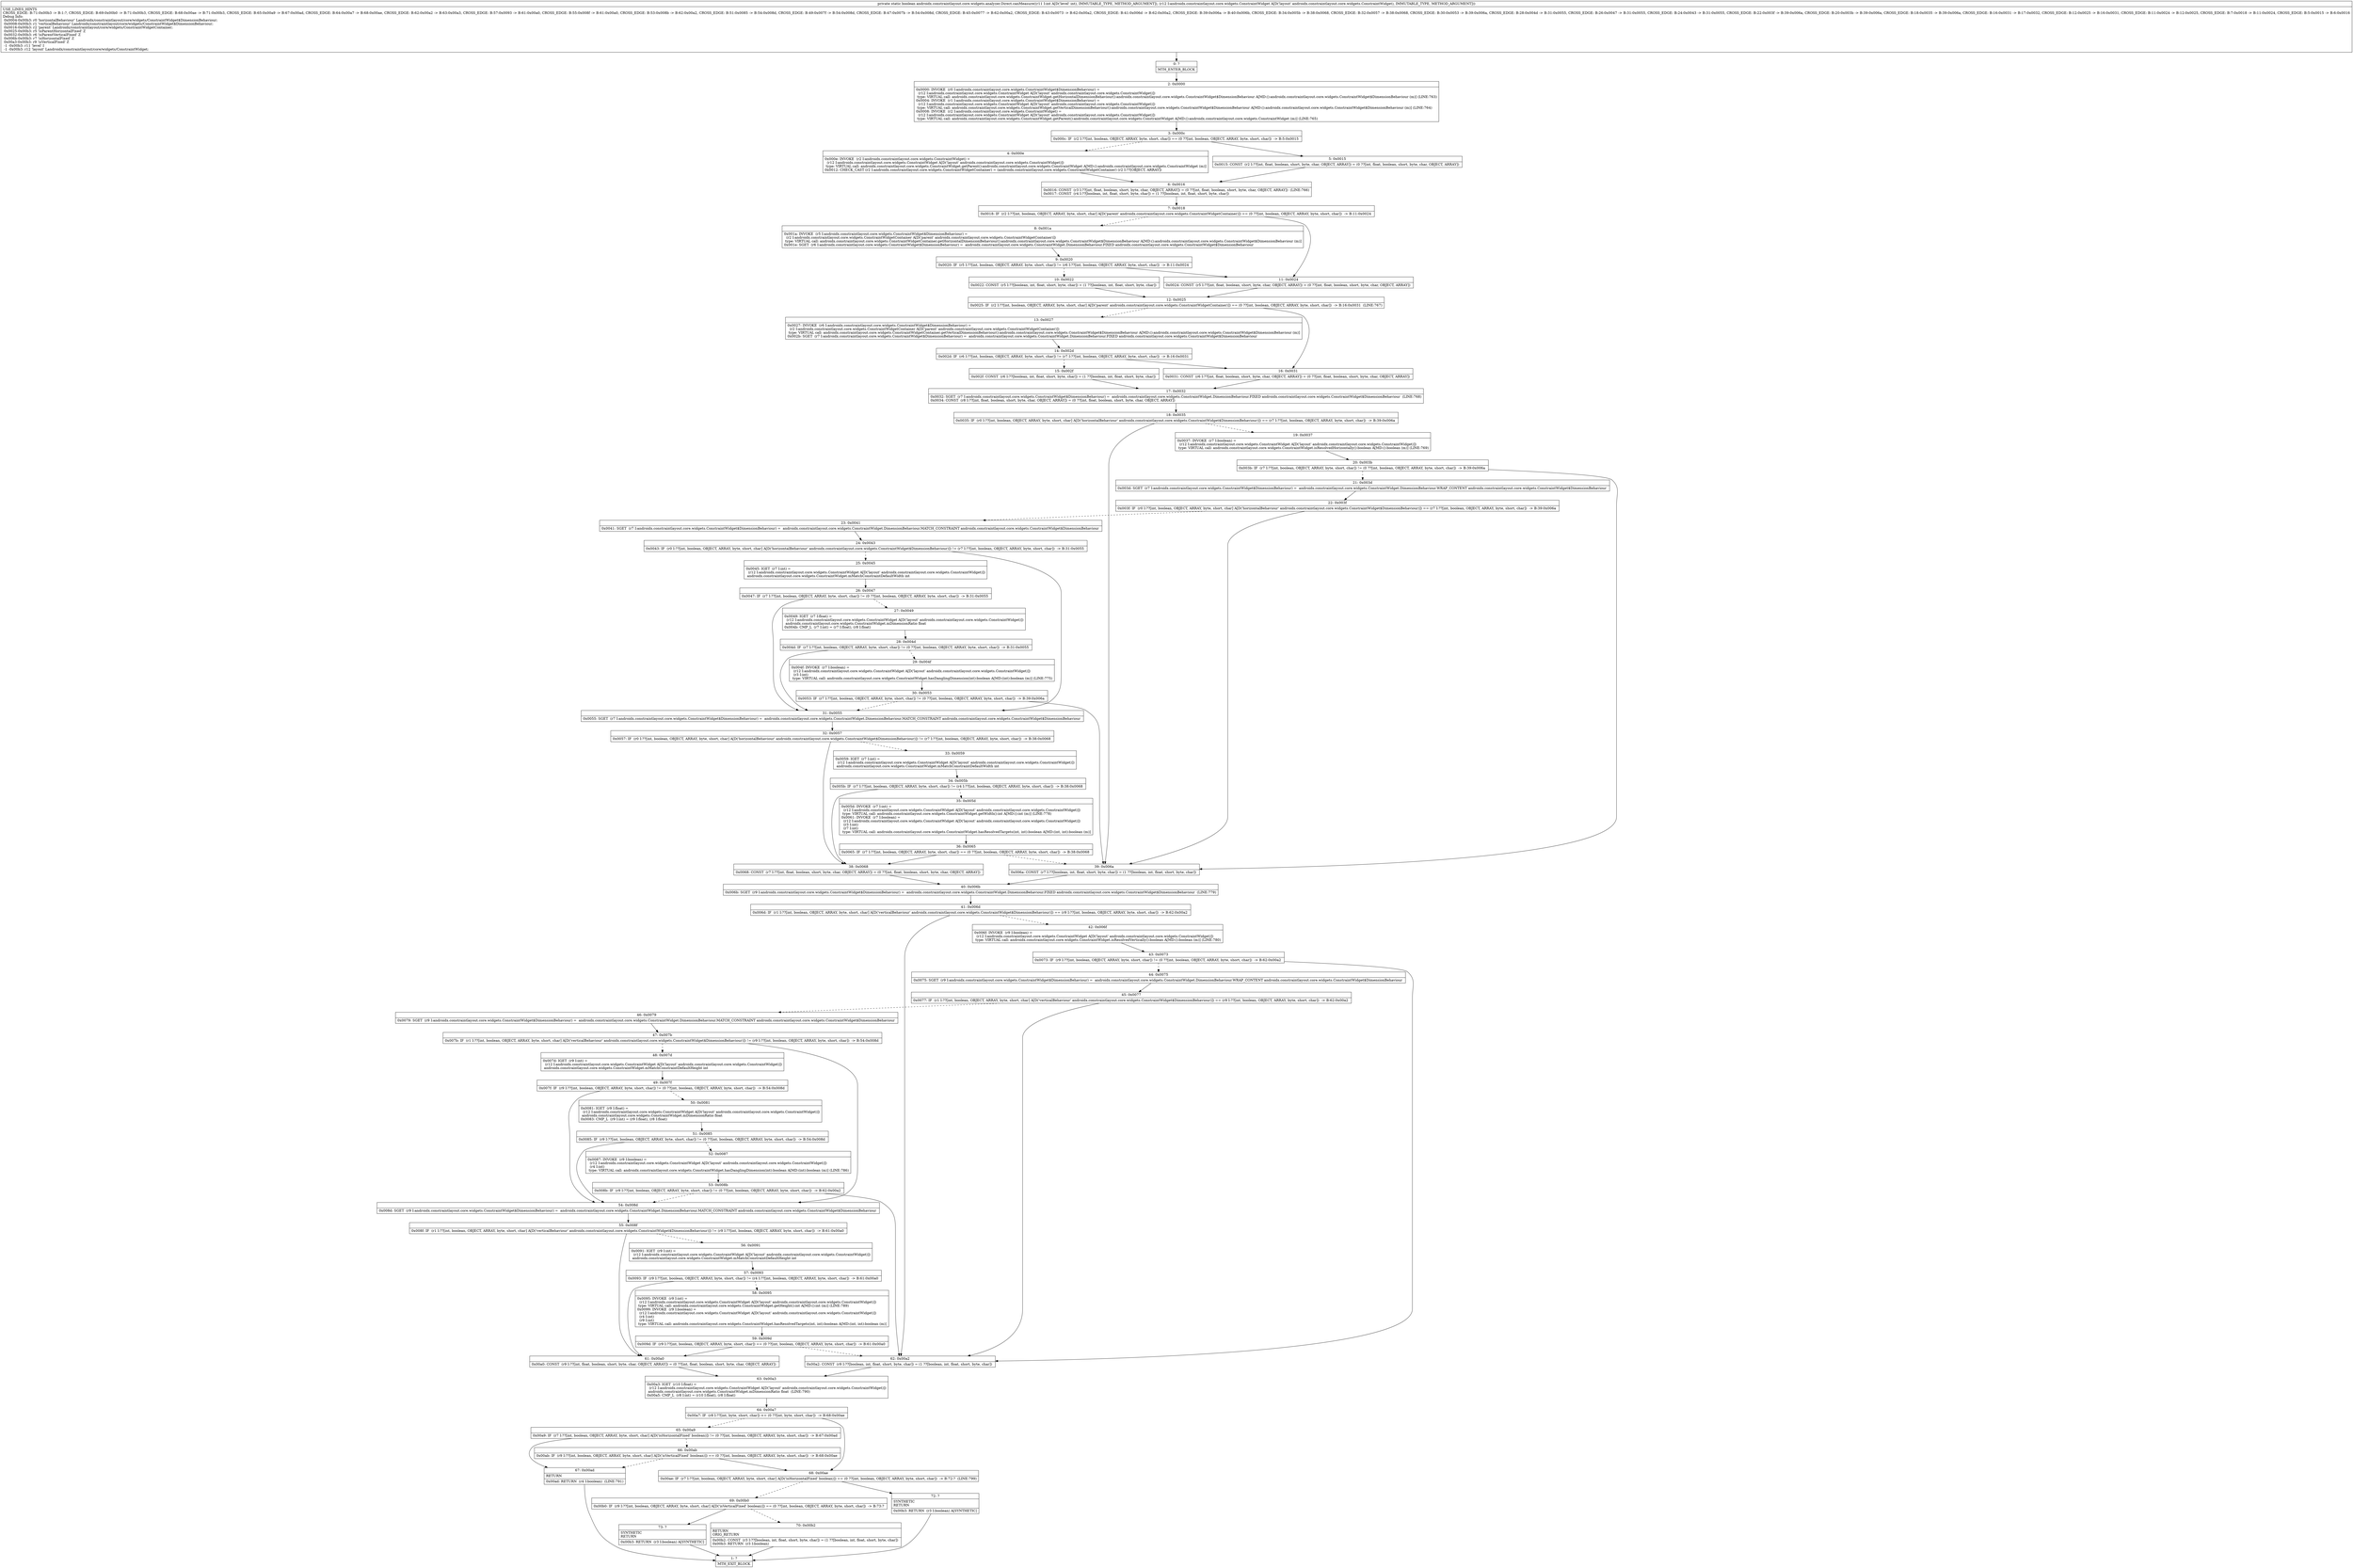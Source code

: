 digraph "CFG forandroidx.constraintlayout.core.widgets.analyzer.Direct.canMeasure(ILandroidx\/constraintlayout\/core\/widgets\/ConstraintWidget;)Z" {
Node_0 [shape=record,label="{0\:\ ?|MTH_ENTER_BLOCK\l}"];
Node_2 [shape=record,label="{2\:\ 0x0000|0x0000: INVOKE  (r0 I:androidx.constraintlayout.core.widgets.ConstraintWidget$DimensionBehaviour) = \l  (r12 I:androidx.constraintlayout.core.widgets.ConstraintWidget A[D('layout' androidx.constraintlayout.core.widgets.ConstraintWidget)])\l type: VIRTUAL call: androidx.constraintlayout.core.widgets.ConstraintWidget.getHorizontalDimensionBehaviour():androidx.constraintlayout.core.widgets.ConstraintWidget$DimensionBehaviour A[MD:():androidx.constraintlayout.core.widgets.ConstraintWidget$DimensionBehaviour (m)] (LINE:763)\l0x0004: INVOKE  (r1 I:androidx.constraintlayout.core.widgets.ConstraintWidget$DimensionBehaviour) = \l  (r12 I:androidx.constraintlayout.core.widgets.ConstraintWidget A[D('layout' androidx.constraintlayout.core.widgets.ConstraintWidget)])\l type: VIRTUAL call: androidx.constraintlayout.core.widgets.ConstraintWidget.getVerticalDimensionBehaviour():androidx.constraintlayout.core.widgets.ConstraintWidget$DimensionBehaviour A[MD:():androidx.constraintlayout.core.widgets.ConstraintWidget$DimensionBehaviour (m)] (LINE:764)\l0x0008: INVOKE  (r2 I:androidx.constraintlayout.core.widgets.ConstraintWidget) = \l  (r12 I:androidx.constraintlayout.core.widgets.ConstraintWidget A[D('layout' androidx.constraintlayout.core.widgets.ConstraintWidget)])\l type: VIRTUAL call: androidx.constraintlayout.core.widgets.ConstraintWidget.getParent():androidx.constraintlayout.core.widgets.ConstraintWidget A[MD:():androidx.constraintlayout.core.widgets.ConstraintWidget (m)] (LINE:765)\l}"];
Node_3 [shape=record,label="{3\:\ 0x000c|0x000c: IF  (r2 I:??[int, boolean, OBJECT, ARRAY, byte, short, char]) == (0 ??[int, boolean, OBJECT, ARRAY, byte, short, char])  \-\> B:5:0x0015 \l}"];
Node_4 [shape=record,label="{4\:\ 0x000e|0x000e: INVOKE  (r2 I:androidx.constraintlayout.core.widgets.ConstraintWidget) = \l  (r12 I:androidx.constraintlayout.core.widgets.ConstraintWidget A[D('layout' androidx.constraintlayout.core.widgets.ConstraintWidget)])\l type: VIRTUAL call: androidx.constraintlayout.core.widgets.ConstraintWidget.getParent():androidx.constraintlayout.core.widgets.ConstraintWidget A[MD:():androidx.constraintlayout.core.widgets.ConstraintWidget (m)]\l0x0012: CHECK_CAST (r2 I:androidx.constraintlayout.core.widgets.ConstraintWidgetContainer) = (androidx.constraintlayout.core.widgets.ConstraintWidgetContainer) (r2 I:??[OBJECT, ARRAY]) \l}"];
Node_6 [shape=record,label="{6\:\ 0x0016|0x0016: CONST  (r3 I:??[int, float, boolean, short, byte, char, OBJECT, ARRAY]) = (0 ??[int, float, boolean, short, byte, char, OBJECT, ARRAY])  (LINE:766)\l0x0017: CONST  (r4 I:??[boolean, int, float, short, byte, char]) = (1 ??[boolean, int, float, short, byte, char]) \l}"];
Node_7 [shape=record,label="{7\:\ 0x0018|0x0018: IF  (r2 I:??[int, boolean, OBJECT, ARRAY, byte, short, char] A[D('parent' androidx.constraintlayout.core.widgets.ConstraintWidgetContainer)]) == (0 ??[int, boolean, OBJECT, ARRAY, byte, short, char])  \-\> B:11:0x0024 \l}"];
Node_8 [shape=record,label="{8\:\ 0x001a|0x001a: INVOKE  (r5 I:androidx.constraintlayout.core.widgets.ConstraintWidget$DimensionBehaviour) = \l  (r2 I:androidx.constraintlayout.core.widgets.ConstraintWidgetContainer A[D('parent' androidx.constraintlayout.core.widgets.ConstraintWidgetContainer)])\l type: VIRTUAL call: androidx.constraintlayout.core.widgets.ConstraintWidgetContainer.getHorizontalDimensionBehaviour():androidx.constraintlayout.core.widgets.ConstraintWidget$DimensionBehaviour A[MD:():androidx.constraintlayout.core.widgets.ConstraintWidget$DimensionBehaviour (m)]\l0x001e: SGET  (r6 I:androidx.constraintlayout.core.widgets.ConstraintWidget$DimensionBehaviour) =  androidx.constraintlayout.core.widgets.ConstraintWidget.DimensionBehaviour.FIXED androidx.constraintlayout.core.widgets.ConstraintWidget$DimensionBehaviour \l}"];
Node_9 [shape=record,label="{9\:\ 0x0020|0x0020: IF  (r5 I:??[int, boolean, OBJECT, ARRAY, byte, short, char]) != (r6 I:??[int, boolean, OBJECT, ARRAY, byte, short, char])  \-\> B:11:0x0024 \l}"];
Node_10 [shape=record,label="{10\:\ 0x0022|0x0022: CONST  (r5 I:??[boolean, int, float, short, byte, char]) = (1 ??[boolean, int, float, short, byte, char]) \l}"];
Node_12 [shape=record,label="{12\:\ 0x0025|0x0025: IF  (r2 I:??[int, boolean, OBJECT, ARRAY, byte, short, char] A[D('parent' androidx.constraintlayout.core.widgets.ConstraintWidgetContainer)]) == (0 ??[int, boolean, OBJECT, ARRAY, byte, short, char])  \-\> B:16:0x0031  (LINE:767)\l}"];
Node_13 [shape=record,label="{13\:\ 0x0027|0x0027: INVOKE  (r6 I:androidx.constraintlayout.core.widgets.ConstraintWidget$DimensionBehaviour) = \l  (r2 I:androidx.constraintlayout.core.widgets.ConstraintWidgetContainer A[D('parent' androidx.constraintlayout.core.widgets.ConstraintWidgetContainer)])\l type: VIRTUAL call: androidx.constraintlayout.core.widgets.ConstraintWidgetContainer.getVerticalDimensionBehaviour():androidx.constraintlayout.core.widgets.ConstraintWidget$DimensionBehaviour A[MD:():androidx.constraintlayout.core.widgets.ConstraintWidget$DimensionBehaviour (m)]\l0x002b: SGET  (r7 I:androidx.constraintlayout.core.widgets.ConstraintWidget$DimensionBehaviour) =  androidx.constraintlayout.core.widgets.ConstraintWidget.DimensionBehaviour.FIXED androidx.constraintlayout.core.widgets.ConstraintWidget$DimensionBehaviour \l}"];
Node_14 [shape=record,label="{14\:\ 0x002d|0x002d: IF  (r6 I:??[int, boolean, OBJECT, ARRAY, byte, short, char]) != (r7 I:??[int, boolean, OBJECT, ARRAY, byte, short, char])  \-\> B:16:0x0031 \l}"];
Node_15 [shape=record,label="{15\:\ 0x002f|0x002f: CONST  (r6 I:??[boolean, int, float, short, byte, char]) = (1 ??[boolean, int, float, short, byte, char]) \l}"];
Node_17 [shape=record,label="{17\:\ 0x0032|0x0032: SGET  (r7 I:androidx.constraintlayout.core.widgets.ConstraintWidget$DimensionBehaviour) =  androidx.constraintlayout.core.widgets.ConstraintWidget.DimensionBehaviour.FIXED androidx.constraintlayout.core.widgets.ConstraintWidget$DimensionBehaviour  (LINE:768)\l0x0034: CONST  (r8 I:??[int, float, boolean, short, byte, char, OBJECT, ARRAY]) = (0 ??[int, float, boolean, short, byte, char, OBJECT, ARRAY]) \l}"];
Node_18 [shape=record,label="{18\:\ 0x0035|0x0035: IF  (r0 I:??[int, boolean, OBJECT, ARRAY, byte, short, char] A[D('horizontalBehaviour' androidx.constraintlayout.core.widgets.ConstraintWidget$DimensionBehaviour)]) == (r7 I:??[int, boolean, OBJECT, ARRAY, byte, short, char])  \-\> B:39:0x006a \l}"];
Node_19 [shape=record,label="{19\:\ 0x0037|0x0037: INVOKE  (r7 I:boolean) = \l  (r12 I:androidx.constraintlayout.core.widgets.ConstraintWidget A[D('layout' androidx.constraintlayout.core.widgets.ConstraintWidget)])\l type: VIRTUAL call: androidx.constraintlayout.core.widgets.ConstraintWidget.isResolvedHorizontally():boolean A[MD:():boolean (m)] (LINE:769)\l}"];
Node_20 [shape=record,label="{20\:\ 0x003b|0x003b: IF  (r7 I:??[int, boolean, OBJECT, ARRAY, byte, short, char]) != (0 ??[int, boolean, OBJECT, ARRAY, byte, short, char])  \-\> B:39:0x006a \l}"];
Node_21 [shape=record,label="{21\:\ 0x003d|0x003d: SGET  (r7 I:androidx.constraintlayout.core.widgets.ConstraintWidget$DimensionBehaviour) =  androidx.constraintlayout.core.widgets.ConstraintWidget.DimensionBehaviour.WRAP_CONTENT androidx.constraintlayout.core.widgets.ConstraintWidget$DimensionBehaviour \l}"];
Node_22 [shape=record,label="{22\:\ 0x003f|0x003f: IF  (r0 I:??[int, boolean, OBJECT, ARRAY, byte, short, char] A[D('horizontalBehaviour' androidx.constraintlayout.core.widgets.ConstraintWidget$DimensionBehaviour)]) == (r7 I:??[int, boolean, OBJECT, ARRAY, byte, short, char])  \-\> B:39:0x006a \l}"];
Node_23 [shape=record,label="{23\:\ 0x0041|0x0041: SGET  (r7 I:androidx.constraintlayout.core.widgets.ConstraintWidget$DimensionBehaviour) =  androidx.constraintlayout.core.widgets.ConstraintWidget.DimensionBehaviour.MATCH_CONSTRAINT androidx.constraintlayout.core.widgets.ConstraintWidget$DimensionBehaviour \l}"];
Node_24 [shape=record,label="{24\:\ 0x0043|0x0043: IF  (r0 I:??[int, boolean, OBJECT, ARRAY, byte, short, char] A[D('horizontalBehaviour' androidx.constraintlayout.core.widgets.ConstraintWidget$DimensionBehaviour)]) != (r7 I:??[int, boolean, OBJECT, ARRAY, byte, short, char])  \-\> B:31:0x0055 \l}"];
Node_25 [shape=record,label="{25\:\ 0x0045|0x0045: IGET  (r7 I:int) = \l  (r12 I:androidx.constraintlayout.core.widgets.ConstraintWidget A[D('layout' androidx.constraintlayout.core.widgets.ConstraintWidget)])\l androidx.constraintlayout.core.widgets.ConstraintWidget.mMatchConstraintDefaultWidth int \l}"];
Node_26 [shape=record,label="{26\:\ 0x0047|0x0047: IF  (r7 I:??[int, boolean, OBJECT, ARRAY, byte, short, char]) != (0 ??[int, boolean, OBJECT, ARRAY, byte, short, char])  \-\> B:31:0x0055 \l}"];
Node_27 [shape=record,label="{27\:\ 0x0049|0x0049: IGET  (r7 I:float) = \l  (r12 I:androidx.constraintlayout.core.widgets.ConstraintWidget A[D('layout' androidx.constraintlayout.core.widgets.ConstraintWidget)])\l androidx.constraintlayout.core.widgets.ConstraintWidget.mDimensionRatio float \l0x004b: CMP_L  (r7 I:int) = (r7 I:float), (r8 I:float) \l}"];
Node_28 [shape=record,label="{28\:\ 0x004d|0x004d: IF  (r7 I:??[int, boolean, OBJECT, ARRAY, byte, short, char]) != (0 ??[int, boolean, OBJECT, ARRAY, byte, short, char])  \-\> B:31:0x0055 \l}"];
Node_29 [shape=record,label="{29\:\ 0x004f|0x004f: INVOKE  (r7 I:boolean) = \l  (r12 I:androidx.constraintlayout.core.widgets.ConstraintWidget A[D('layout' androidx.constraintlayout.core.widgets.ConstraintWidget)])\l  (r3 I:int)\l type: VIRTUAL call: androidx.constraintlayout.core.widgets.ConstraintWidget.hasDanglingDimension(int):boolean A[MD:(int):boolean (m)] (LINE:775)\l}"];
Node_30 [shape=record,label="{30\:\ 0x0053|0x0053: IF  (r7 I:??[int, boolean, OBJECT, ARRAY, byte, short, char]) != (0 ??[int, boolean, OBJECT, ARRAY, byte, short, char])  \-\> B:39:0x006a \l}"];
Node_31 [shape=record,label="{31\:\ 0x0055|0x0055: SGET  (r7 I:androidx.constraintlayout.core.widgets.ConstraintWidget$DimensionBehaviour) =  androidx.constraintlayout.core.widgets.ConstraintWidget.DimensionBehaviour.MATCH_CONSTRAINT androidx.constraintlayout.core.widgets.ConstraintWidget$DimensionBehaviour \l}"];
Node_32 [shape=record,label="{32\:\ 0x0057|0x0057: IF  (r0 I:??[int, boolean, OBJECT, ARRAY, byte, short, char] A[D('horizontalBehaviour' androidx.constraintlayout.core.widgets.ConstraintWidget$DimensionBehaviour)]) != (r7 I:??[int, boolean, OBJECT, ARRAY, byte, short, char])  \-\> B:38:0x0068 \l}"];
Node_33 [shape=record,label="{33\:\ 0x0059|0x0059: IGET  (r7 I:int) = \l  (r12 I:androidx.constraintlayout.core.widgets.ConstraintWidget A[D('layout' androidx.constraintlayout.core.widgets.ConstraintWidget)])\l androidx.constraintlayout.core.widgets.ConstraintWidget.mMatchConstraintDefaultWidth int \l}"];
Node_34 [shape=record,label="{34\:\ 0x005b|0x005b: IF  (r7 I:??[int, boolean, OBJECT, ARRAY, byte, short, char]) != (r4 I:??[int, boolean, OBJECT, ARRAY, byte, short, char])  \-\> B:38:0x0068 \l}"];
Node_35 [shape=record,label="{35\:\ 0x005d|0x005d: INVOKE  (r7 I:int) = \l  (r12 I:androidx.constraintlayout.core.widgets.ConstraintWidget A[D('layout' androidx.constraintlayout.core.widgets.ConstraintWidget)])\l type: VIRTUAL call: androidx.constraintlayout.core.widgets.ConstraintWidget.getWidth():int A[MD:():int (m)] (LINE:778)\l0x0061: INVOKE  (r7 I:boolean) = \l  (r12 I:androidx.constraintlayout.core.widgets.ConstraintWidget A[D('layout' androidx.constraintlayout.core.widgets.ConstraintWidget)])\l  (r3 I:int)\l  (r7 I:int)\l type: VIRTUAL call: androidx.constraintlayout.core.widgets.ConstraintWidget.hasResolvedTargets(int, int):boolean A[MD:(int, int):boolean (m)]\l}"];
Node_36 [shape=record,label="{36\:\ 0x0065|0x0065: IF  (r7 I:??[int, boolean, OBJECT, ARRAY, byte, short, char]) == (0 ??[int, boolean, OBJECT, ARRAY, byte, short, char])  \-\> B:38:0x0068 \l}"];
Node_38 [shape=record,label="{38\:\ 0x0068|0x0068: CONST  (r7 I:??[int, float, boolean, short, byte, char, OBJECT, ARRAY]) = (0 ??[int, float, boolean, short, byte, char, OBJECT, ARRAY]) \l}"];
Node_40 [shape=record,label="{40\:\ 0x006b|0x006b: SGET  (r9 I:androidx.constraintlayout.core.widgets.ConstraintWidget$DimensionBehaviour) =  androidx.constraintlayout.core.widgets.ConstraintWidget.DimensionBehaviour.FIXED androidx.constraintlayout.core.widgets.ConstraintWidget$DimensionBehaviour  (LINE:779)\l}"];
Node_41 [shape=record,label="{41\:\ 0x006d|0x006d: IF  (r1 I:??[int, boolean, OBJECT, ARRAY, byte, short, char] A[D('verticalBehaviour' androidx.constraintlayout.core.widgets.ConstraintWidget$DimensionBehaviour)]) == (r9 I:??[int, boolean, OBJECT, ARRAY, byte, short, char])  \-\> B:62:0x00a2 \l}"];
Node_42 [shape=record,label="{42\:\ 0x006f|0x006f: INVOKE  (r9 I:boolean) = \l  (r12 I:androidx.constraintlayout.core.widgets.ConstraintWidget A[D('layout' androidx.constraintlayout.core.widgets.ConstraintWidget)])\l type: VIRTUAL call: androidx.constraintlayout.core.widgets.ConstraintWidget.isResolvedVertically():boolean A[MD:():boolean (m)] (LINE:780)\l}"];
Node_43 [shape=record,label="{43\:\ 0x0073|0x0073: IF  (r9 I:??[int, boolean, OBJECT, ARRAY, byte, short, char]) != (0 ??[int, boolean, OBJECT, ARRAY, byte, short, char])  \-\> B:62:0x00a2 \l}"];
Node_44 [shape=record,label="{44\:\ 0x0075|0x0075: SGET  (r9 I:androidx.constraintlayout.core.widgets.ConstraintWidget$DimensionBehaviour) =  androidx.constraintlayout.core.widgets.ConstraintWidget.DimensionBehaviour.WRAP_CONTENT androidx.constraintlayout.core.widgets.ConstraintWidget$DimensionBehaviour \l}"];
Node_45 [shape=record,label="{45\:\ 0x0077|0x0077: IF  (r1 I:??[int, boolean, OBJECT, ARRAY, byte, short, char] A[D('verticalBehaviour' androidx.constraintlayout.core.widgets.ConstraintWidget$DimensionBehaviour)]) == (r9 I:??[int, boolean, OBJECT, ARRAY, byte, short, char])  \-\> B:62:0x00a2 \l}"];
Node_46 [shape=record,label="{46\:\ 0x0079|0x0079: SGET  (r9 I:androidx.constraintlayout.core.widgets.ConstraintWidget$DimensionBehaviour) =  androidx.constraintlayout.core.widgets.ConstraintWidget.DimensionBehaviour.MATCH_CONSTRAINT androidx.constraintlayout.core.widgets.ConstraintWidget$DimensionBehaviour \l}"];
Node_47 [shape=record,label="{47\:\ 0x007b|0x007b: IF  (r1 I:??[int, boolean, OBJECT, ARRAY, byte, short, char] A[D('verticalBehaviour' androidx.constraintlayout.core.widgets.ConstraintWidget$DimensionBehaviour)]) != (r9 I:??[int, boolean, OBJECT, ARRAY, byte, short, char])  \-\> B:54:0x008d \l}"];
Node_48 [shape=record,label="{48\:\ 0x007d|0x007d: IGET  (r9 I:int) = \l  (r12 I:androidx.constraintlayout.core.widgets.ConstraintWidget A[D('layout' androidx.constraintlayout.core.widgets.ConstraintWidget)])\l androidx.constraintlayout.core.widgets.ConstraintWidget.mMatchConstraintDefaultHeight int \l}"];
Node_49 [shape=record,label="{49\:\ 0x007f|0x007f: IF  (r9 I:??[int, boolean, OBJECT, ARRAY, byte, short, char]) != (0 ??[int, boolean, OBJECT, ARRAY, byte, short, char])  \-\> B:54:0x008d \l}"];
Node_50 [shape=record,label="{50\:\ 0x0081|0x0081: IGET  (r9 I:float) = \l  (r12 I:androidx.constraintlayout.core.widgets.ConstraintWidget A[D('layout' androidx.constraintlayout.core.widgets.ConstraintWidget)])\l androidx.constraintlayout.core.widgets.ConstraintWidget.mDimensionRatio float \l0x0083: CMP_L  (r9 I:int) = (r9 I:float), (r8 I:float) \l}"];
Node_51 [shape=record,label="{51\:\ 0x0085|0x0085: IF  (r9 I:??[int, boolean, OBJECT, ARRAY, byte, short, char]) != (0 ??[int, boolean, OBJECT, ARRAY, byte, short, char])  \-\> B:54:0x008d \l}"];
Node_52 [shape=record,label="{52\:\ 0x0087|0x0087: INVOKE  (r9 I:boolean) = \l  (r12 I:androidx.constraintlayout.core.widgets.ConstraintWidget A[D('layout' androidx.constraintlayout.core.widgets.ConstraintWidget)])\l  (r4 I:int)\l type: VIRTUAL call: androidx.constraintlayout.core.widgets.ConstraintWidget.hasDanglingDimension(int):boolean A[MD:(int):boolean (m)] (LINE:786)\l}"];
Node_53 [shape=record,label="{53\:\ 0x008b|0x008b: IF  (r9 I:??[int, boolean, OBJECT, ARRAY, byte, short, char]) != (0 ??[int, boolean, OBJECT, ARRAY, byte, short, char])  \-\> B:62:0x00a2 \l}"];
Node_54 [shape=record,label="{54\:\ 0x008d|0x008d: SGET  (r9 I:androidx.constraintlayout.core.widgets.ConstraintWidget$DimensionBehaviour) =  androidx.constraintlayout.core.widgets.ConstraintWidget.DimensionBehaviour.MATCH_CONSTRAINT androidx.constraintlayout.core.widgets.ConstraintWidget$DimensionBehaviour \l}"];
Node_55 [shape=record,label="{55\:\ 0x008f|0x008f: IF  (r1 I:??[int, boolean, OBJECT, ARRAY, byte, short, char] A[D('verticalBehaviour' androidx.constraintlayout.core.widgets.ConstraintWidget$DimensionBehaviour)]) != (r9 I:??[int, boolean, OBJECT, ARRAY, byte, short, char])  \-\> B:61:0x00a0 \l}"];
Node_56 [shape=record,label="{56\:\ 0x0091|0x0091: IGET  (r9 I:int) = \l  (r12 I:androidx.constraintlayout.core.widgets.ConstraintWidget A[D('layout' androidx.constraintlayout.core.widgets.ConstraintWidget)])\l androidx.constraintlayout.core.widgets.ConstraintWidget.mMatchConstraintDefaultHeight int \l}"];
Node_57 [shape=record,label="{57\:\ 0x0093|0x0093: IF  (r9 I:??[int, boolean, OBJECT, ARRAY, byte, short, char]) != (r4 I:??[int, boolean, OBJECT, ARRAY, byte, short, char])  \-\> B:61:0x00a0 \l}"];
Node_58 [shape=record,label="{58\:\ 0x0095|0x0095: INVOKE  (r9 I:int) = \l  (r12 I:androidx.constraintlayout.core.widgets.ConstraintWidget A[D('layout' androidx.constraintlayout.core.widgets.ConstraintWidget)])\l type: VIRTUAL call: androidx.constraintlayout.core.widgets.ConstraintWidget.getHeight():int A[MD:():int (m)] (LINE:789)\l0x0099: INVOKE  (r9 I:boolean) = \l  (r12 I:androidx.constraintlayout.core.widgets.ConstraintWidget A[D('layout' androidx.constraintlayout.core.widgets.ConstraintWidget)])\l  (r4 I:int)\l  (r9 I:int)\l type: VIRTUAL call: androidx.constraintlayout.core.widgets.ConstraintWidget.hasResolvedTargets(int, int):boolean A[MD:(int, int):boolean (m)]\l}"];
Node_59 [shape=record,label="{59\:\ 0x009d|0x009d: IF  (r9 I:??[int, boolean, OBJECT, ARRAY, byte, short, char]) == (0 ??[int, boolean, OBJECT, ARRAY, byte, short, char])  \-\> B:61:0x00a0 \l}"];
Node_61 [shape=record,label="{61\:\ 0x00a0|0x00a0: CONST  (r9 I:??[int, float, boolean, short, byte, char, OBJECT, ARRAY]) = (0 ??[int, float, boolean, short, byte, char, OBJECT, ARRAY]) \l}"];
Node_63 [shape=record,label="{63\:\ 0x00a3|0x00a3: IGET  (r10 I:float) = \l  (r12 I:androidx.constraintlayout.core.widgets.ConstraintWidget A[D('layout' androidx.constraintlayout.core.widgets.ConstraintWidget)])\l androidx.constraintlayout.core.widgets.ConstraintWidget.mDimensionRatio float  (LINE:790)\l0x00a5: CMP_L  (r8 I:int) = (r10 I:float), (r8 I:float) \l}"];
Node_64 [shape=record,label="{64\:\ 0x00a7|0x00a7: IF  (r8 I:??[int, byte, short, char]) \<= (0 ??[int, byte, short, char])  \-\> B:68:0x00ae \l}"];
Node_65 [shape=record,label="{65\:\ 0x00a9|0x00a9: IF  (r7 I:??[int, boolean, OBJECT, ARRAY, byte, short, char] A[D('isHorizontalFixed' boolean)]) != (0 ??[int, boolean, OBJECT, ARRAY, byte, short, char])  \-\> B:67:0x00ad \l}"];
Node_66 [shape=record,label="{66\:\ 0x00ab|0x00ab: IF  (r9 I:??[int, boolean, OBJECT, ARRAY, byte, short, char] A[D('isVerticalFixed' boolean)]) == (0 ??[int, boolean, OBJECT, ARRAY, byte, short, char])  \-\> B:68:0x00ae \l}"];
Node_67 [shape=record,label="{67\:\ 0x00ad|RETURN\l|0x00ad: RETURN  (r4 I:boolean)  (LINE:791)\l}"];
Node_1 [shape=record,label="{1\:\ ?|MTH_EXIT_BLOCK\l}"];
Node_68 [shape=record,label="{68\:\ 0x00ae|0x00ae: IF  (r7 I:??[int, boolean, OBJECT, ARRAY, byte, short, char] A[D('isHorizontalFixed' boolean)]) == (0 ??[int, boolean, OBJECT, ARRAY, byte, short, char])  \-\> B:72:?  (LINE:799)\l}"];
Node_69 [shape=record,label="{69\:\ 0x00b0|0x00b0: IF  (r9 I:??[int, boolean, OBJECT, ARRAY, byte, short, char] A[D('isVerticalFixed' boolean)]) == (0 ??[int, boolean, OBJECT, ARRAY, byte, short, char])  \-\> B:73:? \l}"];
Node_70 [shape=record,label="{70\:\ 0x00b2|RETURN\lORIG_RETURN\l|0x00b2: CONST  (r3 I:??[boolean, int, float, short, byte, char]) = (1 ??[boolean, int, float, short, byte, char]) \l0x00b3: RETURN  (r3 I:boolean) \l}"];
Node_73 [shape=record,label="{73\:\ ?|SYNTHETIC\lRETURN\l|0x00b3: RETURN  (r3 I:boolean) A[SYNTHETIC]\l}"];
Node_72 [shape=record,label="{72\:\ ?|SYNTHETIC\lRETURN\l|0x00b3: RETURN  (r3 I:boolean) A[SYNTHETIC]\l}"];
Node_62 [shape=record,label="{62\:\ 0x00a2|0x00a2: CONST  (r9 I:??[boolean, int, float, short, byte, char]) = (1 ??[boolean, int, float, short, byte, char]) \l}"];
Node_39 [shape=record,label="{39\:\ 0x006a|0x006a: CONST  (r7 I:??[boolean, int, float, short, byte, char]) = (1 ??[boolean, int, float, short, byte, char]) \l}"];
Node_16 [shape=record,label="{16\:\ 0x0031|0x0031: CONST  (r6 I:??[int, float, boolean, short, byte, char, OBJECT, ARRAY]) = (0 ??[int, float, boolean, short, byte, char, OBJECT, ARRAY]) \l}"];
Node_11 [shape=record,label="{11\:\ 0x0024|0x0024: CONST  (r5 I:??[int, float, boolean, short, byte, char, OBJECT, ARRAY]) = (0 ??[int, float, boolean, short, byte, char, OBJECT, ARRAY]) \l}"];
Node_5 [shape=record,label="{5\:\ 0x0015|0x0015: CONST  (r2 I:??[int, float, boolean, short, byte, char, OBJECT, ARRAY]) = (0 ??[int, float, boolean, short, byte, char, OBJECT, ARRAY]) \l}"];
MethodNode[shape=record,label="{private static boolean androidx.constraintlayout.core.widgets.analyzer.Direct.canMeasure((r11 I:int A[D('level' int), IMMUTABLE_TYPE, METHOD_ARGUMENT]), (r12 I:androidx.constraintlayout.core.widgets.ConstraintWidget A[D('layout' androidx.constraintlayout.core.widgets.ConstraintWidget), IMMUTABLE_TYPE, METHOD_ARGUMENT]))  | USE_LINES_HINTS\lCROSS_EDGE: B:71:0x00b3 \-\> B:1:?, CROSS_EDGE: B:69:0x00b0 \-\> B:71:0x00b3, CROSS_EDGE: B:68:0x00ae \-\> B:71:0x00b3, CROSS_EDGE: B:65:0x00a9 \-\> B:67:0x00ad, CROSS_EDGE: B:64:0x00a7 \-\> B:68:0x00ae, CROSS_EDGE: B:62:0x00a2 \-\> B:63:0x00a3, CROSS_EDGE: B:57:0x0093 \-\> B:61:0x00a0, CROSS_EDGE: B:55:0x008f \-\> B:61:0x00a0, CROSS_EDGE: B:53:0x008b \-\> B:62:0x00a2, CROSS_EDGE: B:51:0x0085 \-\> B:54:0x008d, CROSS_EDGE: B:49:0x007f \-\> B:54:0x008d, CROSS_EDGE: B:47:0x007b \-\> B:54:0x008d, CROSS_EDGE: B:45:0x0077 \-\> B:62:0x00a2, CROSS_EDGE: B:43:0x0073 \-\> B:62:0x00a2, CROSS_EDGE: B:41:0x006d \-\> B:62:0x00a2, CROSS_EDGE: B:39:0x006a \-\> B:40:0x006b, CROSS_EDGE: B:34:0x005b \-\> B:38:0x0068, CROSS_EDGE: B:32:0x0057 \-\> B:38:0x0068, CROSS_EDGE: B:30:0x0053 \-\> B:39:0x006a, CROSS_EDGE: B:28:0x004d \-\> B:31:0x0055, CROSS_EDGE: B:26:0x0047 \-\> B:31:0x0055, CROSS_EDGE: B:24:0x0043 \-\> B:31:0x0055, CROSS_EDGE: B:22:0x003f \-\> B:39:0x006a, CROSS_EDGE: B:20:0x003b \-\> B:39:0x006a, CROSS_EDGE: B:18:0x0035 \-\> B:39:0x006a, CROSS_EDGE: B:16:0x0031 \-\> B:17:0x0032, CROSS_EDGE: B:12:0x0025 \-\> B:16:0x0031, CROSS_EDGE: B:11:0x0024 \-\> B:12:0x0025, CROSS_EDGE: B:7:0x0018 \-\> B:11:0x0024, CROSS_EDGE: B:5:0x0015 \-\> B:6:0x0016\lDebug Info:\l  0x0004\-0x00b3: r0 'horizontalBehaviour' Landroidx\/constraintlayout\/core\/widgets\/ConstraintWidget$DimensionBehaviour;\l  0x0008\-0x00b3: r1 'verticalBehaviour' Landroidx\/constraintlayout\/core\/widgets\/ConstraintWidget$DimensionBehaviour;\l  0x0016\-0x00b3: r2 'parent' Landroidx\/constraintlayout\/core\/widgets\/ConstraintWidgetContainer;\l  0x0025\-0x00b3: r5 'isParentHorizontalFixed' Z\l  0x0032\-0x00b3: r6 'isParentVerticalFixed' Z\l  0x006b\-0x00b3: r7 'isHorizontalFixed' Z\l  0x00a3\-0x00b3: r9 'isVerticalFixed' Z\l  \-1 \-0x00b3: r11 'level' I\l  \-1 \-0x00b3: r12 'layout' Landroidx\/constraintlayout\/core\/widgets\/ConstraintWidget;\l}"];
MethodNode -> Node_0;Node_0 -> Node_2;
Node_2 -> Node_3;
Node_3 -> Node_4[style=dashed];
Node_3 -> Node_5;
Node_4 -> Node_6;
Node_6 -> Node_7;
Node_7 -> Node_8[style=dashed];
Node_7 -> Node_11;
Node_8 -> Node_9;
Node_9 -> Node_10[style=dashed];
Node_9 -> Node_11;
Node_10 -> Node_12;
Node_12 -> Node_13[style=dashed];
Node_12 -> Node_16;
Node_13 -> Node_14;
Node_14 -> Node_15[style=dashed];
Node_14 -> Node_16;
Node_15 -> Node_17;
Node_17 -> Node_18;
Node_18 -> Node_19[style=dashed];
Node_18 -> Node_39;
Node_19 -> Node_20;
Node_20 -> Node_21[style=dashed];
Node_20 -> Node_39;
Node_21 -> Node_22;
Node_22 -> Node_23[style=dashed];
Node_22 -> Node_39;
Node_23 -> Node_24;
Node_24 -> Node_25[style=dashed];
Node_24 -> Node_31;
Node_25 -> Node_26;
Node_26 -> Node_27[style=dashed];
Node_26 -> Node_31;
Node_27 -> Node_28;
Node_28 -> Node_29[style=dashed];
Node_28 -> Node_31;
Node_29 -> Node_30;
Node_30 -> Node_31[style=dashed];
Node_30 -> Node_39;
Node_31 -> Node_32;
Node_32 -> Node_33[style=dashed];
Node_32 -> Node_38;
Node_33 -> Node_34;
Node_34 -> Node_35[style=dashed];
Node_34 -> Node_38;
Node_35 -> Node_36;
Node_36 -> Node_38;
Node_36 -> Node_39[style=dashed];
Node_38 -> Node_40;
Node_40 -> Node_41;
Node_41 -> Node_42[style=dashed];
Node_41 -> Node_62;
Node_42 -> Node_43;
Node_43 -> Node_44[style=dashed];
Node_43 -> Node_62;
Node_44 -> Node_45;
Node_45 -> Node_46[style=dashed];
Node_45 -> Node_62;
Node_46 -> Node_47;
Node_47 -> Node_48[style=dashed];
Node_47 -> Node_54;
Node_48 -> Node_49;
Node_49 -> Node_50[style=dashed];
Node_49 -> Node_54;
Node_50 -> Node_51;
Node_51 -> Node_52[style=dashed];
Node_51 -> Node_54;
Node_52 -> Node_53;
Node_53 -> Node_54[style=dashed];
Node_53 -> Node_62;
Node_54 -> Node_55;
Node_55 -> Node_56[style=dashed];
Node_55 -> Node_61;
Node_56 -> Node_57;
Node_57 -> Node_58[style=dashed];
Node_57 -> Node_61;
Node_58 -> Node_59;
Node_59 -> Node_61;
Node_59 -> Node_62[style=dashed];
Node_61 -> Node_63;
Node_63 -> Node_64;
Node_64 -> Node_65[style=dashed];
Node_64 -> Node_68;
Node_65 -> Node_66[style=dashed];
Node_65 -> Node_67;
Node_66 -> Node_67[style=dashed];
Node_66 -> Node_68;
Node_67 -> Node_1;
Node_68 -> Node_69[style=dashed];
Node_68 -> Node_72;
Node_69 -> Node_70[style=dashed];
Node_69 -> Node_73;
Node_70 -> Node_1;
Node_73 -> Node_1;
Node_72 -> Node_1;
Node_62 -> Node_63;
Node_39 -> Node_40;
Node_16 -> Node_17;
Node_11 -> Node_12;
Node_5 -> Node_6;
}

